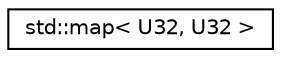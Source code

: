 digraph "Graphical Class Hierarchy"
{
  edge [fontname="Helvetica",fontsize="10",labelfontname="Helvetica",labelfontsize="10"];
  node [fontname="Helvetica",fontsize="10",shape=record];
  rankdir="LR";
  Node0 [label="std::map\< U32, U32 \>",height=0.2,width=0.4,color="black", fillcolor="white", style="filled",URL="$classstd_1_1map.html"];
}
